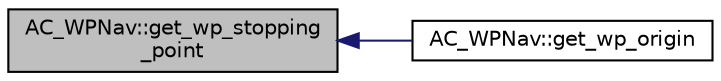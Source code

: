 digraph "AC_WPNav::get_wp_stopping_point"
{
 // INTERACTIVE_SVG=YES
  edge [fontname="Helvetica",fontsize="10",labelfontname="Helvetica",labelfontsize="10"];
  node [fontname="Helvetica",fontsize="10",shape=record];
  rankdir="LR";
  Node1 [label="AC_WPNav::get_wp_stopping\l_point",height=0.2,width=0.4,color="black", fillcolor="grey75", style="filled", fontcolor="black"];
  Node1 -> Node2 [dir="back",color="midnightblue",fontsize="10",style="solid",fontname="Helvetica"];
  Node2 [label="AC_WPNav::get_wp_origin",height=0.2,width=0.4,color="black", fillcolor="white", style="filled",URL="$classAC__WPNav.html#acc07b8521654cf468b6a86fad9104a4c",tooltip="get origin using position vector (distance from home in cm) "];
}
